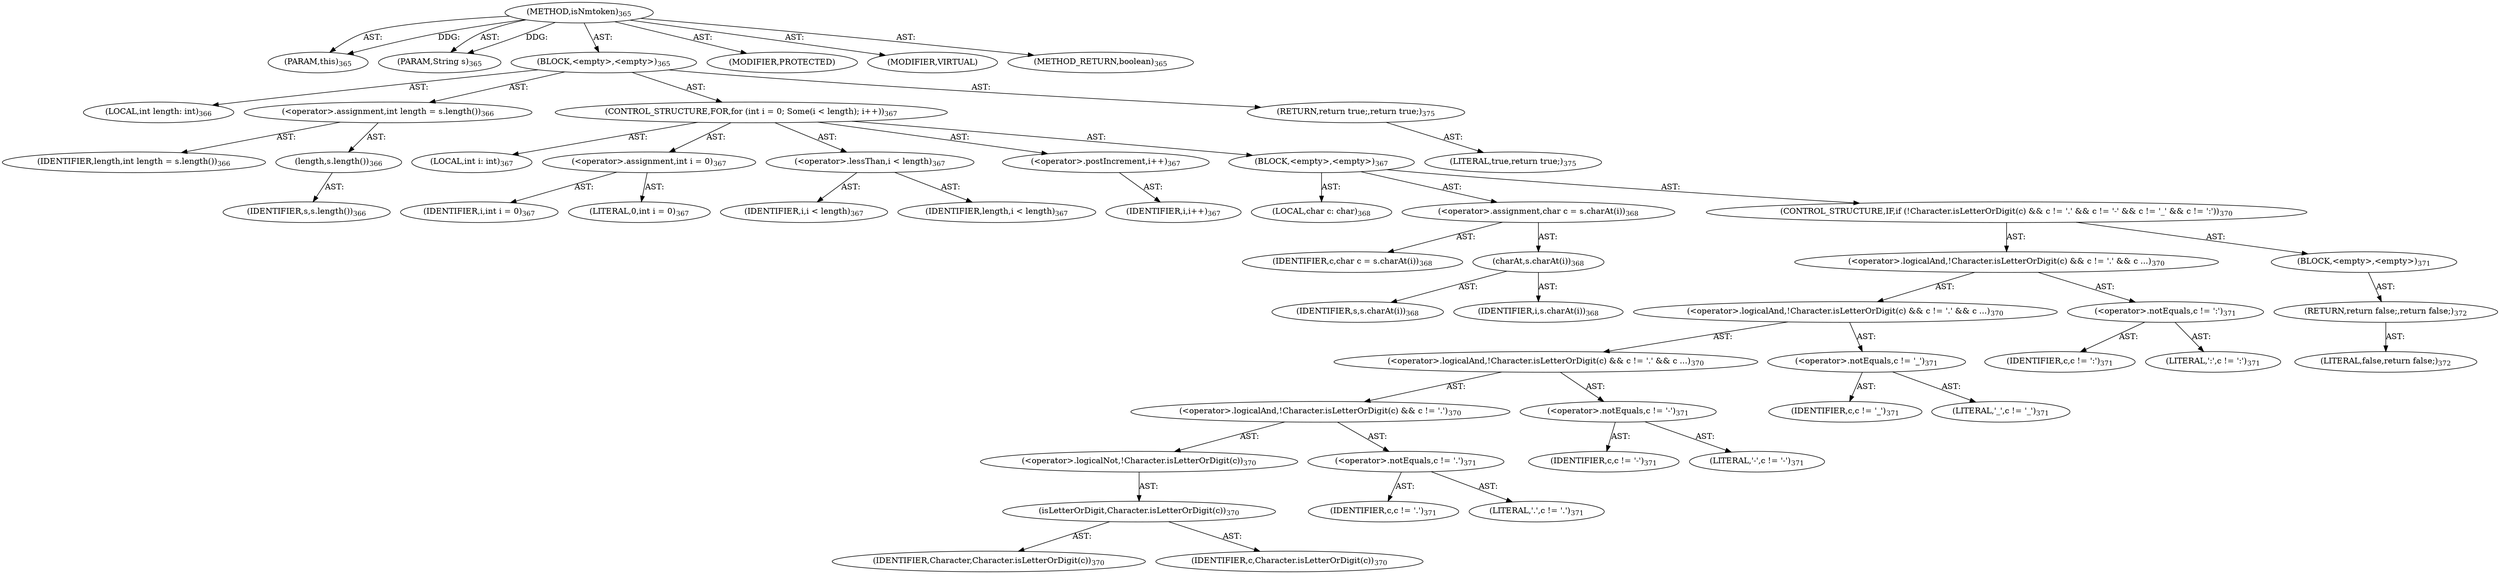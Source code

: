 digraph "isNmtoken" {  
"111669149701" [label = <(METHOD,isNmtoken)<SUB>365</SUB>> ]
"115964117006" [label = <(PARAM,this)<SUB>365</SUB>> ]
"115964117007" [label = <(PARAM,String s)<SUB>365</SUB>> ]
"25769803830" [label = <(BLOCK,&lt;empty&gt;,&lt;empty&gt;)<SUB>365</SUB>> ]
"94489280539" [label = <(LOCAL,int length: int)<SUB>366</SUB>> ]
"30064771349" [label = <(&lt;operator&gt;.assignment,int length = s.length())<SUB>366</SUB>> ]
"68719476976" [label = <(IDENTIFIER,length,int length = s.length())<SUB>366</SUB>> ]
"30064771350" [label = <(length,s.length())<SUB>366</SUB>> ]
"68719476977" [label = <(IDENTIFIER,s,s.length())<SUB>366</SUB>> ]
"47244640301" [label = <(CONTROL_STRUCTURE,FOR,for (int i = 0; Some(i &lt; length); i++))<SUB>367</SUB>> ]
"94489280540" [label = <(LOCAL,int i: int)<SUB>367</SUB>> ]
"30064771351" [label = <(&lt;operator&gt;.assignment,int i = 0)<SUB>367</SUB>> ]
"68719476978" [label = <(IDENTIFIER,i,int i = 0)<SUB>367</SUB>> ]
"90194313298" [label = <(LITERAL,0,int i = 0)<SUB>367</SUB>> ]
"30064771352" [label = <(&lt;operator&gt;.lessThan,i &lt; length)<SUB>367</SUB>> ]
"68719476979" [label = <(IDENTIFIER,i,i &lt; length)<SUB>367</SUB>> ]
"68719476980" [label = <(IDENTIFIER,length,i &lt; length)<SUB>367</SUB>> ]
"30064771353" [label = <(&lt;operator&gt;.postIncrement,i++)<SUB>367</SUB>> ]
"68719476981" [label = <(IDENTIFIER,i,i++)<SUB>367</SUB>> ]
"25769803831" [label = <(BLOCK,&lt;empty&gt;,&lt;empty&gt;)<SUB>367</SUB>> ]
"94489280541" [label = <(LOCAL,char c: char)<SUB>368</SUB>> ]
"30064771354" [label = <(&lt;operator&gt;.assignment,char c = s.charAt(i))<SUB>368</SUB>> ]
"68719476982" [label = <(IDENTIFIER,c,char c = s.charAt(i))<SUB>368</SUB>> ]
"30064771355" [label = <(charAt,s.charAt(i))<SUB>368</SUB>> ]
"68719476983" [label = <(IDENTIFIER,s,s.charAt(i))<SUB>368</SUB>> ]
"68719476984" [label = <(IDENTIFIER,i,s.charAt(i))<SUB>368</SUB>> ]
"47244640302" [label = <(CONTROL_STRUCTURE,IF,if (!Character.isLetterOrDigit(c) &amp;&amp; c != '.' &amp;&amp; c != '-' &amp;&amp; c != '_' &amp;&amp; c != ':'))<SUB>370</SUB>> ]
"30064771356" [label = <(&lt;operator&gt;.logicalAnd,!Character.isLetterOrDigit(c) &amp;&amp; c != '.' &amp;&amp; c ...)<SUB>370</SUB>> ]
"30064771357" [label = <(&lt;operator&gt;.logicalAnd,!Character.isLetterOrDigit(c) &amp;&amp; c != '.' &amp;&amp; c ...)<SUB>370</SUB>> ]
"30064771358" [label = <(&lt;operator&gt;.logicalAnd,!Character.isLetterOrDigit(c) &amp;&amp; c != '.' &amp;&amp; c ...)<SUB>370</SUB>> ]
"30064771359" [label = <(&lt;operator&gt;.logicalAnd,!Character.isLetterOrDigit(c) &amp;&amp; c != '.')<SUB>370</SUB>> ]
"30064771360" [label = <(&lt;operator&gt;.logicalNot,!Character.isLetterOrDigit(c))<SUB>370</SUB>> ]
"30064771361" [label = <(isLetterOrDigit,Character.isLetterOrDigit(c))<SUB>370</SUB>> ]
"68719476985" [label = <(IDENTIFIER,Character,Character.isLetterOrDigit(c))<SUB>370</SUB>> ]
"68719476986" [label = <(IDENTIFIER,c,Character.isLetterOrDigit(c))<SUB>370</SUB>> ]
"30064771362" [label = <(&lt;operator&gt;.notEquals,c != '.')<SUB>371</SUB>> ]
"68719476987" [label = <(IDENTIFIER,c,c != '.')<SUB>371</SUB>> ]
"90194313299" [label = <(LITERAL,'.',c != '.')<SUB>371</SUB>> ]
"30064771363" [label = <(&lt;operator&gt;.notEquals,c != '-')<SUB>371</SUB>> ]
"68719476988" [label = <(IDENTIFIER,c,c != '-')<SUB>371</SUB>> ]
"90194313300" [label = <(LITERAL,'-',c != '-')<SUB>371</SUB>> ]
"30064771364" [label = <(&lt;operator&gt;.notEquals,c != '_')<SUB>371</SUB>> ]
"68719476989" [label = <(IDENTIFIER,c,c != '_')<SUB>371</SUB>> ]
"90194313301" [label = <(LITERAL,'_',c != '_')<SUB>371</SUB>> ]
"30064771365" [label = <(&lt;operator&gt;.notEquals,c != ':')<SUB>371</SUB>> ]
"68719476990" [label = <(IDENTIFIER,c,c != ':')<SUB>371</SUB>> ]
"90194313302" [label = <(LITERAL,':',c != ':')<SUB>371</SUB>> ]
"25769803832" [label = <(BLOCK,&lt;empty&gt;,&lt;empty&gt;)<SUB>371</SUB>> ]
"146028888067" [label = <(RETURN,return false;,return false;)<SUB>372</SUB>> ]
"90194313303" [label = <(LITERAL,false,return false;)<SUB>372</SUB>> ]
"146028888068" [label = <(RETURN,return true;,return true;)<SUB>375</SUB>> ]
"90194313304" [label = <(LITERAL,true,return true;)<SUB>375</SUB>> ]
"133143986195" [label = <(MODIFIER,PROTECTED)> ]
"133143986196" [label = <(MODIFIER,VIRTUAL)> ]
"128849018885" [label = <(METHOD_RETURN,boolean)<SUB>365</SUB>> ]
  "111669149701" -> "115964117006"  [ label = "AST: "] 
  "111669149701" -> "115964117007"  [ label = "AST: "] 
  "111669149701" -> "25769803830"  [ label = "AST: "] 
  "111669149701" -> "133143986195"  [ label = "AST: "] 
  "111669149701" -> "133143986196"  [ label = "AST: "] 
  "111669149701" -> "128849018885"  [ label = "AST: "] 
  "25769803830" -> "94489280539"  [ label = "AST: "] 
  "25769803830" -> "30064771349"  [ label = "AST: "] 
  "25769803830" -> "47244640301"  [ label = "AST: "] 
  "25769803830" -> "146028888068"  [ label = "AST: "] 
  "30064771349" -> "68719476976"  [ label = "AST: "] 
  "30064771349" -> "30064771350"  [ label = "AST: "] 
  "30064771350" -> "68719476977"  [ label = "AST: "] 
  "47244640301" -> "94489280540"  [ label = "AST: "] 
  "47244640301" -> "30064771351"  [ label = "AST: "] 
  "47244640301" -> "30064771352"  [ label = "AST: "] 
  "47244640301" -> "30064771353"  [ label = "AST: "] 
  "47244640301" -> "25769803831"  [ label = "AST: "] 
  "30064771351" -> "68719476978"  [ label = "AST: "] 
  "30064771351" -> "90194313298"  [ label = "AST: "] 
  "30064771352" -> "68719476979"  [ label = "AST: "] 
  "30064771352" -> "68719476980"  [ label = "AST: "] 
  "30064771353" -> "68719476981"  [ label = "AST: "] 
  "25769803831" -> "94489280541"  [ label = "AST: "] 
  "25769803831" -> "30064771354"  [ label = "AST: "] 
  "25769803831" -> "47244640302"  [ label = "AST: "] 
  "30064771354" -> "68719476982"  [ label = "AST: "] 
  "30064771354" -> "30064771355"  [ label = "AST: "] 
  "30064771355" -> "68719476983"  [ label = "AST: "] 
  "30064771355" -> "68719476984"  [ label = "AST: "] 
  "47244640302" -> "30064771356"  [ label = "AST: "] 
  "47244640302" -> "25769803832"  [ label = "AST: "] 
  "30064771356" -> "30064771357"  [ label = "AST: "] 
  "30064771356" -> "30064771365"  [ label = "AST: "] 
  "30064771357" -> "30064771358"  [ label = "AST: "] 
  "30064771357" -> "30064771364"  [ label = "AST: "] 
  "30064771358" -> "30064771359"  [ label = "AST: "] 
  "30064771358" -> "30064771363"  [ label = "AST: "] 
  "30064771359" -> "30064771360"  [ label = "AST: "] 
  "30064771359" -> "30064771362"  [ label = "AST: "] 
  "30064771360" -> "30064771361"  [ label = "AST: "] 
  "30064771361" -> "68719476985"  [ label = "AST: "] 
  "30064771361" -> "68719476986"  [ label = "AST: "] 
  "30064771362" -> "68719476987"  [ label = "AST: "] 
  "30064771362" -> "90194313299"  [ label = "AST: "] 
  "30064771363" -> "68719476988"  [ label = "AST: "] 
  "30064771363" -> "90194313300"  [ label = "AST: "] 
  "30064771364" -> "68719476989"  [ label = "AST: "] 
  "30064771364" -> "90194313301"  [ label = "AST: "] 
  "30064771365" -> "68719476990"  [ label = "AST: "] 
  "30064771365" -> "90194313302"  [ label = "AST: "] 
  "25769803832" -> "146028888067"  [ label = "AST: "] 
  "146028888067" -> "90194313303"  [ label = "AST: "] 
  "146028888068" -> "90194313304"  [ label = "AST: "] 
  "111669149701" -> "115964117006"  [ label = "DDG: "] 
  "111669149701" -> "115964117007"  [ label = "DDG: "] 
}
